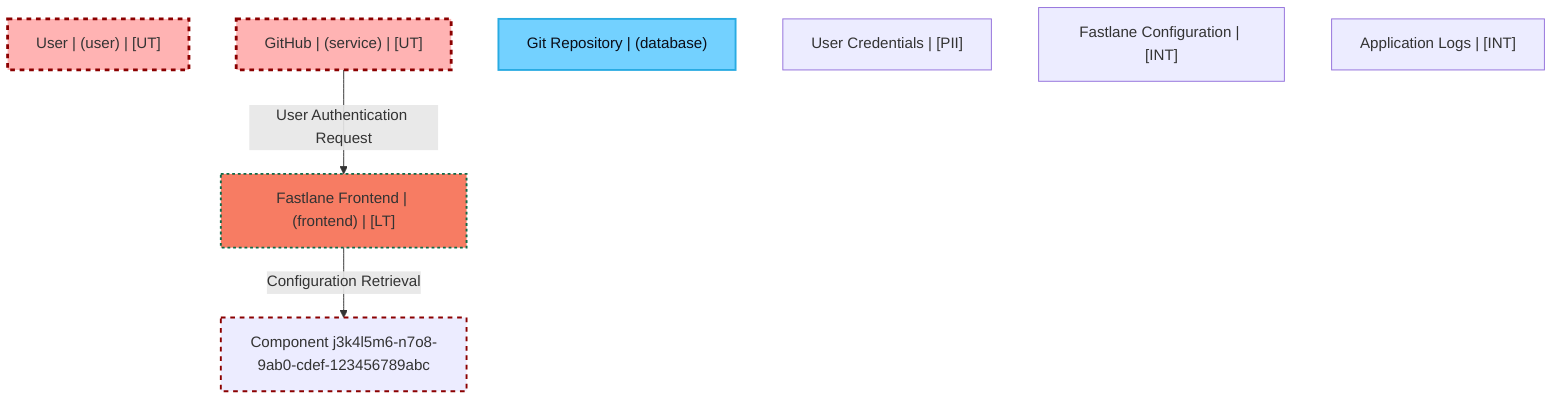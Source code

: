 graph TB
  l3m4n5o6-p7q8-r9st-uvwxyz-0123456789ab["User | (user) | [UT]"]:::untrusted
  m3n4o5p6-q7r8-s9t0-uvwxyz-123456789abc["GitHub | (service) | [UT]"]:::untrusted
  i2j3k4l5-m6n7-89oa-bcde-f0123456789a["Fastlane Frontend | (frontend) | [LT]"]:::lowTrust
  j3k4l5m6-n7o8-9ab0-cdef-123456789abc0["Git Repository | (database)"]:::dataStore
  e1f2a3b4-c5d6-789a-bcde-f01234567890["User Credentials | [PII]"]:::dataAsset,pii
  f2a3b4c5-d6e7-89ab-cdef-123456789abc["Fastlane Configuration | [INT]"]:::dataAsset,internal
  g3h4i5j6-k7l8-90ma-nbc-d9e0f1234567["Application Logs | [INT]"]:::dataAsset,internal
  j3k4l5m6-n7o8-9ab0-cdef-123456789abc["Component j3k4l5m6-n7o8-9ab0-cdef-123456789abc"]:::process,untrusted

  m3n4o5p6-q7r8-s9t0-uvwxyz-123456789abc -->|User Authentication Request| i2j3k4l5-m6n7-89oa-bcde-f0123456789a:::encryptedFlow
  i2j3k4l5-m6n7-89oa-bcde-f0123456789a -->|Configuration Retrieval| j3k4l5m6-n7o8-9ab0-cdef-123456789abc:::unencryptedFlow

  classDef externalEntity fill:#FFB3B3,stroke:#8B0000,stroke-width:2px,color:#0B0D17
  classDef process fill:#C2FFD8,stroke:#106B49,stroke-width:2px,color:#0B0D17
  classDef dataStore fill:#73d1ff,stroke:#29ABE2,stroke-width:2px,color:#0B0D17
  classDef dataAsset fill:#ffa1ad,stroke:#A259FF,stroke-width:2px,color:#0B0D17
  classDef untrusted fill:#FFB3B3,stroke:#8B0000,stroke-width:3px,stroke-dasharray:5 5
  classDef lowTrust fill:#f77c63,stroke:#f77c63,stroke-width:2px,stroke-dasharray:3 3
  classDef mediumTrust fill:#FFF2B3,stroke:#7A6300,stroke-width:2px
  classDef highTrust fill:#C2FFD8,stroke:#106B49,stroke-width:2px
  classDef veryHighTrust fill:#36FF8F,stroke:#36FF8F,stroke-width:3px
  classDef public fill:#C2FFD8,stroke:#106B49,stroke-width:1px
  classDef internal fill:#FFF2B3,stroke:#7A6300,stroke-width:1px
  classDef confidential fill:#FFB3B3,stroke:#8B0000,stroke-width:2px
  classDef restricted fill:#8B0000,stroke:#8B0000,stroke-width:3px
  classDef pii fill:#ffa1ad,stroke:#A259FF,stroke-width:2px
  classDef pci fill:#8B0000,stroke:#8B0000,stroke-width:3px
  classDef phi fill:#ffa1ad,stroke:#A259FF,stroke-width:3px
  classDef encryptedFlow stroke:#106B49,stroke-width:2px
  classDef unencryptedFlow stroke:#8B0000,stroke-width:2px,stroke-dasharray:5 5
  classDef authenticatedFlow stroke:#29ABE2,stroke-width:2px
  classDef trustBoundary fill:transparent,stroke:#2E3440,stroke-width:3px,stroke-dasharray:10 5